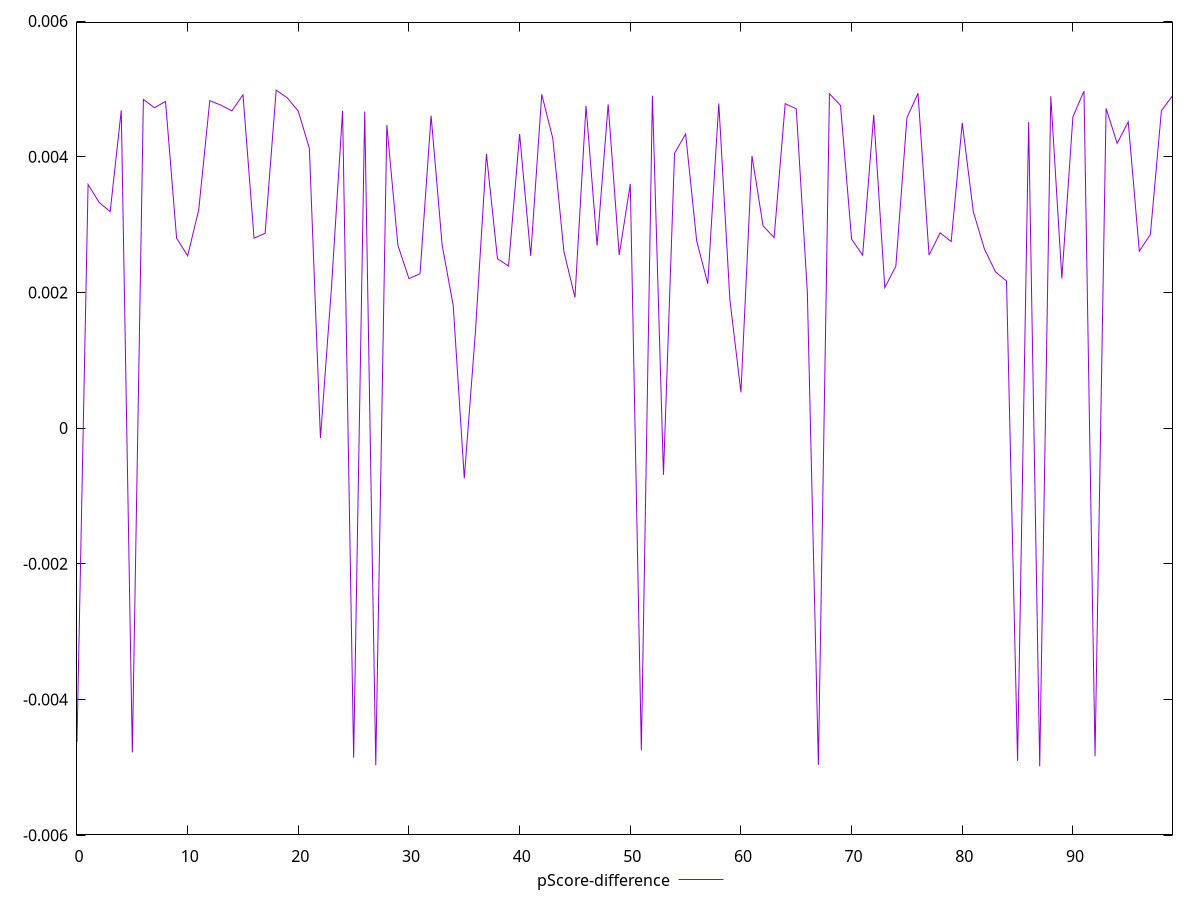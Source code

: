 reset

$pScoreDifference <<EOF
0 -0.0046249972694332175
1 0.0035913274333176926
2 0.0033269258323148643
3 0.003190857875065456
4 0.00468324042674606
5 -0.004781219321772001
6 0.004844286843548096
7 0.004722557909351055
8 0.004814790231154387
9 0.002801069689734148
10 0.0025397558803452736
11 0.0032161381931168354
12 0.004827120143410357
13 0.004760878582097838
14 0.004675982440595972
15 0.00491292214172856
16 0.0028000783627550874
17 0.002871047702060592
18 0.004981625572603066
19 0.004868519098729984
20 0.0046708651940907675
21 0.004120995076957845
22 -0.00014737244049367604
23 0.002085379601686199
24 0.004676642509744755
25 -0.00485833590065976
26 0.004666240560210255
27 -0.004969360692381186
28 0.004466390087026539
29 0.0026943333682214465
30 0.0022029697856533748
31 0.0022755450007827527
32 0.004604896985237139
33 0.0026955333876432785
34 0.0018051451156591014
35 -0.000739463934957385
36 0.0014065706626882335
37 0.0040398054641517245
38 0.002494915784580387
39 0.002389186235106866
40 0.004335668293181882
41 0.0025389457208009336
42 0.00491901691402985
43 0.004268913551620845
44 0.002602786437569171
45 0.0019262566403966952
46 0.004749760421943527
47 0.002690532528128342
48 0.0047718190140779715
49 0.0025519019668958087
50 0.0035988130288377995
51 -0.004749172667040336
52 0.004898790569327183
53 -0.0006876338983362595
54 0.00404970427207163
55 0.0043346396507778495
56 0.0027609549354739027
57 0.0021291541758658994
58 0.004784537854096049
59 0.001895653338921166
60 0.0005271549159427957
61 0.004012531946767428
62 0.0029809106331970536
63 0.0028082048282443983
64 0.004782419375715108
65 0.004705964528120887
66 0.0020056309082756574
67 -0.004963353694249939
68 0.0049283107448012675
69 0.004756138792878728
70 0.002785397154418723
71 0.0025488665537960475
72 0.004617200276419209
73 0.0020700559309579925
74 0.002387751412835648
75 0.004573896095279473
76 0.0049351942014279615
77 0.0025502831718727803
78 0.002877944163440005
79 0.002750208553663258
80 0.004498946470157028
81 0.0031895156690884274
82 0.002641214769925071
83 0.002304668356067907
84 0.0021671562160137103
85 -0.004904158699411076
86 0.004508875384151345
87 -0.004984681898354548
88 0.004892680799847726
89 0.0022071278212244527
90 0.004588076735147162
91 0.00496777177715968
92 -0.00483606882037968
93 0.0047125400069505385
94 0.0041971565979825876
95 0.004514424036555331
96 0.0026080245584434447
97 0.002852505948786499
98 0.0046781274808804785
99 0.004898790569327183
EOF

set key outside below
set xrange [0:99]
set yrange [-0.005984681898354548:0.005981625572603066]
set trange [-0.005984681898354548:0.005981625572603066]
set terminal svg size 640, 500 enhanced background rgb 'white'
set output "reports/report_00033_2021-03-01T14-23-16.841Z/bootup-time/samples/astro-inner-cached/pScore-difference/values.svg"

plot $pScoreDifference title "pScore-difference" with line

reset
